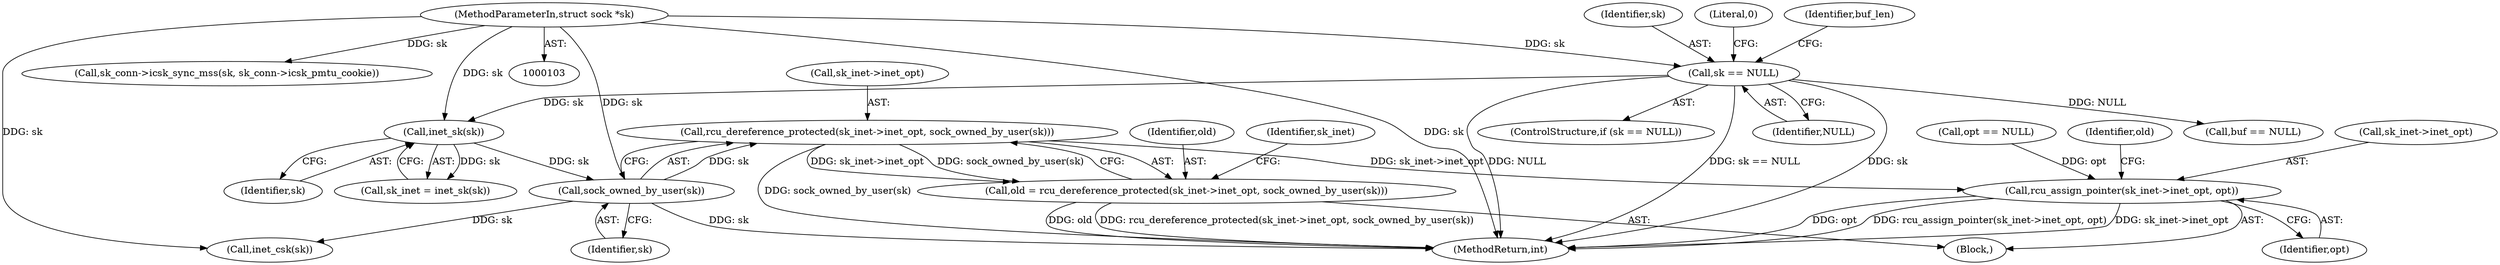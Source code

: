 digraph "0_linux_f6d8bd051c391c1c0458a30b2a7abcd939329259_10@pointer" {
"1000225" [label="(Call,rcu_dereference_protected(sk_inet->inet_opt, sock_owned_by_user(sk)))"];
"1000229" [label="(Call,sock_owned_by_user(sk))"];
"1000221" [label="(Call,inet_sk(sk))"];
"1000127" [label="(Call,sk == NULL)"];
"1000104" [label="(MethodParameterIn,struct sock *sk)"];
"1000223" [label="(Call,old = rcu_dereference_protected(sk_inet->inet_opt, sock_owned_by_user(sk)))"];
"1000265" [label="(Call,rcu_assign_pointer(sk_inet->inet_opt, opt))"];
"1000128" [label="(Identifier,sk)"];
"1000287" [label="(MethodReturn,int)"];
"1000260" [label="(Call,sk_conn->icsk_sync_mss(sk, sk_conn->icsk_pmtu_cookie))"];
"1000269" [label="(Identifier,opt)"];
"1000182" [label="(Call,opt == NULL)"];
"1000229" [label="(Call,sock_owned_by_user(sk))"];
"1000224" [label="(Identifier,old)"];
"1000226" [label="(Call,sk_inet->inet_opt)"];
"1000271" [label="(Identifier,old)"];
"1000233" [label="(Identifier,sk_inet)"];
"1000225" [label="(Call,rcu_dereference_protected(sk_inet->inet_opt, sock_owned_by_user(sk)))"];
"1000265" [label="(Call,rcu_assign_pointer(sk_inet->inet_opt, opt))"];
"1000219" [label="(Call,sk_inet = inet_sk(sk))"];
"1000104" [label="(MethodParameterIn,struct sock *sk)"];
"1000131" [label="(Literal,0)"];
"1000107" [label="(Block,)"];
"1000238" [label="(Call,inet_csk(sk))"];
"1000127" [label="(Call,sk == NULL)"];
"1000222" [label="(Identifier,sk)"];
"1000221" [label="(Call,inet_sk(sk))"];
"1000141" [label="(Call,buf == NULL)"];
"1000230" [label="(Identifier,sk)"];
"1000266" [label="(Call,sk_inet->inet_opt)"];
"1000133" [label="(Identifier,buf_len)"];
"1000223" [label="(Call,old = rcu_dereference_protected(sk_inet->inet_opt, sock_owned_by_user(sk)))"];
"1000126" [label="(ControlStructure,if (sk == NULL))"];
"1000129" [label="(Identifier,NULL)"];
"1000225" -> "1000223"  [label="AST: "];
"1000225" -> "1000229"  [label="CFG: "];
"1000226" -> "1000225"  [label="AST: "];
"1000229" -> "1000225"  [label="AST: "];
"1000223" -> "1000225"  [label="CFG: "];
"1000225" -> "1000287"  [label="DDG: sock_owned_by_user(sk)"];
"1000225" -> "1000223"  [label="DDG: sk_inet->inet_opt"];
"1000225" -> "1000223"  [label="DDG: sock_owned_by_user(sk)"];
"1000229" -> "1000225"  [label="DDG: sk"];
"1000225" -> "1000265"  [label="DDG: sk_inet->inet_opt"];
"1000229" -> "1000230"  [label="CFG: "];
"1000230" -> "1000229"  [label="AST: "];
"1000229" -> "1000287"  [label="DDG: sk"];
"1000221" -> "1000229"  [label="DDG: sk"];
"1000104" -> "1000229"  [label="DDG: sk"];
"1000229" -> "1000238"  [label="DDG: sk"];
"1000221" -> "1000219"  [label="AST: "];
"1000221" -> "1000222"  [label="CFG: "];
"1000222" -> "1000221"  [label="AST: "];
"1000219" -> "1000221"  [label="CFG: "];
"1000221" -> "1000219"  [label="DDG: sk"];
"1000127" -> "1000221"  [label="DDG: sk"];
"1000104" -> "1000221"  [label="DDG: sk"];
"1000127" -> "1000126"  [label="AST: "];
"1000127" -> "1000129"  [label="CFG: "];
"1000128" -> "1000127"  [label="AST: "];
"1000129" -> "1000127"  [label="AST: "];
"1000131" -> "1000127"  [label="CFG: "];
"1000133" -> "1000127"  [label="CFG: "];
"1000127" -> "1000287"  [label="DDG: NULL"];
"1000127" -> "1000287"  [label="DDG: sk == NULL"];
"1000127" -> "1000287"  [label="DDG: sk"];
"1000104" -> "1000127"  [label="DDG: sk"];
"1000127" -> "1000141"  [label="DDG: NULL"];
"1000104" -> "1000103"  [label="AST: "];
"1000104" -> "1000287"  [label="DDG: sk"];
"1000104" -> "1000238"  [label="DDG: sk"];
"1000104" -> "1000260"  [label="DDG: sk"];
"1000223" -> "1000107"  [label="AST: "];
"1000224" -> "1000223"  [label="AST: "];
"1000233" -> "1000223"  [label="CFG: "];
"1000223" -> "1000287"  [label="DDG: rcu_dereference_protected(sk_inet->inet_opt, sock_owned_by_user(sk))"];
"1000223" -> "1000287"  [label="DDG: old"];
"1000265" -> "1000107"  [label="AST: "];
"1000265" -> "1000269"  [label="CFG: "];
"1000266" -> "1000265"  [label="AST: "];
"1000269" -> "1000265"  [label="AST: "];
"1000271" -> "1000265"  [label="CFG: "];
"1000265" -> "1000287"  [label="DDG: opt"];
"1000265" -> "1000287"  [label="DDG: rcu_assign_pointer(sk_inet->inet_opt, opt)"];
"1000265" -> "1000287"  [label="DDG: sk_inet->inet_opt"];
"1000182" -> "1000265"  [label="DDG: opt"];
}
